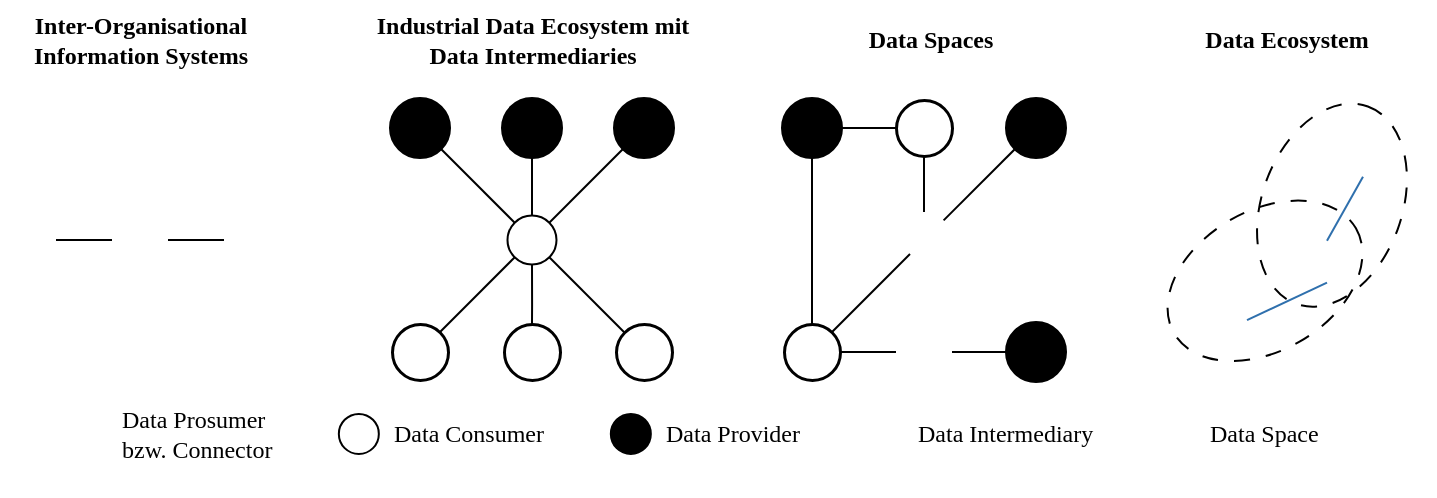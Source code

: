<mxfile version="27.1.6" pages="3">
  <diagram name="architectures" id="TW-Pl4PVOoqliyeGaSN4">
    <mxGraphModel dx="811" dy="138" grid="0" gridSize="10" guides="1" tooltips="1" connect="1" arrows="1" fold="1" page="0" pageScale="1" pageWidth="827" pageHeight="1169" math="0" shadow="0">
      <root>
        <mxCell id="0" />
        <mxCell id="1" parent="0" />
        <mxCell id="64m2rop3GXZwl_2_S2sW-119" value="&lt;div&gt;&lt;br/&gt;&lt;/div&gt;" style="shape=image;html=1;verticalAlign=top;verticalLabelPosition=bottom;labelBackgroundColor=#ffffff;imageAspect=0;aspect=fixed;image=https://cdn1.iconfinder.com/data/icons/bootstrap-vol-2/16/circle-half-128.png" vertex="1" parent="1">
          <mxGeometry x="193.42" y="676.97" width="20" height="20" as="geometry" />
        </mxCell>
        <mxCell id="64m2rop3GXZwl_2_S2sW-120" value="&lt;div&gt;Data Prosumer&lt;/div&gt;&lt;div&gt;bzw. Connector&lt;/div&gt;" style="text;html=1;align=left;verticalAlign=middle;resizable=0;points=[];autosize=1;strokeColor=none;fillColor=none;fontFamily=CMU;fontSource=https%3A%2F%2Fcdn.jsdelivr.net%2Fgh%2Fbitmaks%2Fcm-web-fonts%40latest%2Ffont%2FSerif%2Fcmunrm.woff;" vertex="1" parent="1">
          <mxGeometry x="219.42" y="666.97" width="110" height="40" as="geometry" />
        </mxCell>
        <mxCell id="64m2rop3GXZwl_2_S2sW-121" value="" style="ellipse;whiteSpace=wrap;html=1;aspect=fixed;strokeWidth=1;" vertex="1" parent="1">
          <mxGeometry x="329.42" y="676.97" width="20" height="20" as="geometry" />
        </mxCell>
        <mxCell id="64m2rop3GXZwl_2_S2sW-122" value="&lt;div align=&quot;left&quot;&gt;Data Consumer&lt;/div&gt;" style="text;html=1;align=left;verticalAlign=middle;resizable=0;points=[];autosize=1;strokeColor=none;fillColor=none;fontFamily=CMU;fontSource=https%3A%2F%2Fcdn.jsdelivr.net%2Fgh%2Fbitmaks%2Fcm-web-fonts%40latest%2Ffont%2FSerif%2Fcmunrm.woff;" vertex="1" parent="1">
          <mxGeometry x="355.42" y="671.97" width="110" height="30" as="geometry" />
        </mxCell>
        <mxCell id="64m2rop3GXZwl_2_S2sW-123" value="" style="shape=image;html=1;verticalAlign=top;verticalLabelPosition=bottom;labelBackgroundColor=#ffffff;imageAspect=0;aspect=fixed;image=https://cdn1.iconfinder.com/data/icons/bootstrap-vol-2/16/circle-half-128.png;rotation=0;direction=north;" vertex="1" parent="1">
          <mxGeometry x="591.42" y="676.97" width="20" height="20" as="geometry" />
        </mxCell>
        <mxCell id="64m2rop3GXZwl_2_S2sW-124" value="&lt;div align=&quot;left&quot;&gt;Data Intermediary&lt;/div&gt;" style="text;html=1;align=left;verticalAlign=middle;resizable=0;points=[];autosize=1;strokeColor=none;fillColor=none;fontFamily=CMU;fontSource=https%3A%2F%2Fcdn.jsdelivr.net%2Fgh%2Fbitmaks%2Fcm-web-fonts%40latest%2Ffont%2FSerif%2Fcmunrm.woff;" vertex="1" parent="1">
          <mxGeometry x="617.42" y="671.97" width="120" height="30" as="geometry" />
        </mxCell>
        <mxCell id="64m2rop3GXZwl_2_S2sW-140" value="" style="shape=image;html=1;verticalAlign=top;verticalLabelPosition=bottom;labelBackgroundColor=#ffffff;imageAspect=0;aspect=fixed;image=https://cdn4.iconfinder.com/data/icons/essential-app-1/16/share-link-connection-network-128.png" vertex="1" parent="1">
          <mxGeometry x="737.42" y="676.97" width="20" height="20" as="geometry" />
        </mxCell>
        <mxCell id="64m2rop3GXZwl_2_S2sW-141" value="&lt;div align=&quot;left&quot;&gt;Data Space&lt;/div&gt;" style="text;html=1;align=left;verticalAlign=middle;resizable=0;points=[];autosize=1;strokeColor=none;fillColor=none;fontFamily=CMU;fontSource=https%3A%2F%2Fcdn.jsdelivr.net%2Fgh%2Fbitmaks%2Fcm-web-fonts%40latest%2Ffont%2FSerif%2Fcmunrm.woff;" vertex="1" parent="1">
          <mxGeometry x="763.42" y="671.97" width="80" height="30" as="geometry" />
        </mxCell>
        <mxCell id="64m2rop3GXZwl_2_S2sW-144" value="" style="group" vertex="1" connectable="0" parent="1">
          <mxGeometry x="160" y="470" width="716.842" height="196.971" as="geometry" />
        </mxCell>
        <mxCell id="64m2rop3GXZwl_2_S2sW-126" value="&lt;div&gt;Inter-Organisational&lt;/div&gt;&lt;div&gt;Information Systems&lt;/div&gt;" style="text;html=1;align=center;verticalAlign=middle;resizable=0;points=[];autosize=1;strokeColor=none;fillColor=none;fontFamily=CMU;fontSource=https%3A%2F%2Fcdn.jsdelivr.net%2Fgh%2Fbitmaks%2Fcm-web-fonts%40latest%2Ffont%2FSerif%2Fcmunrm.woff;fontStyle=1" vertex="1" parent="64m2rop3GXZwl_2_S2sW-144">
          <mxGeometry x="5" width="130" height="40" as="geometry" />
        </mxCell>
        <mxCell id="64m2rop3GXZwl_2_S2sW-127" value="&lt;div&gt;Industrial Data Ecosystem mit&lt;/div&gt;&lt;div&gt;Data Intermediaries&lt;/div&gt;" style="text;html=1;align=center;verticalAlign=middle;resizable=0;points=[];autosize=1;strokeColor=none;fillColor=none;fontFamily=CMU;fontSource=https%3A%2F%2Fcdn.jsdelivr.net%2Fgh%2Fbitmaks%2Fcm-web-fonts%40latest%2Ffont%2FSerif%2Fcmunrm.woff;fontStyle=1" vertex="1" parent="64m2rop3GXZwl_2_S2sW-144">
          <mxGeometry x="171" width="190" height="40" as="geometry" />
        </mxCell>
        <mxCell id="64m2rop3GXZwl_2_S2sW-128" value="Data Spaces" style="text;html=1;align=center;verticalAlign=middle;resizable=0;points=[];autosize=1;strokeColor=none;fillColor=none;fontFamily=CMU;fontSource=https%3A%2F%2Fcdn.jsdelivr.net%2Fgh%2Fbitmaks%2Fcm-web-fonts%40latest%2Ffont%2FSerif%2Fcmunrm.woff;fontStyle=1" vertex="1" parent="64m2rop3GXZwl_2_S2sW-144">
          <mxGeometry x="420" y="5" width="90" height="30" as="geometry" />
        </mxCell>
        <mxCell id="64m2rop3GXZwl_2_S2sW-17" style="edgeStyle=orthogonalEdgeStyle;rounded=0;orthogonalLoop=1;jettySize=auto;html=1;endArrow=none;startFill=0;" edge="1" parent="64m2rop3GXZwl_2_S2sW-144" source="64m2rop3GXZwl_2_S2sW-18" target="64m2rop3GXZwl_2_S2sW-8">
          <mxGeometry relative="1" as="geometry" />
        </mxCell>
        <mxCell id="64m2rop3GXZwl_2_S2sW-15" value="" style="endArrow=none;html=1;rounded=0;exitX=0;exitY=0;exitDx=0;exitDy=0;" edge="1" parent="64m2rop3GXZwl_2_S2sW-144" source="64m2rop3GXZwl_2_S2sW-18" target="64m2rop3GXZwl_2_S2sW-12">
          <mxGeometry width="50" height="50" relative="1" as="geometry">
            <mxPoint x="252" y="106" as="sourcePoint" />
            <mxPoint x="217" y="78" as="targetPoint" />
          </mxGeometry>
        </mxCell>
        <mxCell id="64m2rop3GXZwl_2_S2sW-16" value="" style="endArrow=none;html=1;rounded=0;exitX=0;exitY=1;exitDx=0;exitDy=0;" edge="1" parent="64m2rop3GXZwl_2_S2sW-144" source="64m2rop3GXZwl_2_S2sW-13" target="64m2rop3GXZwl_2_S2sW-9">
          <mxGeometry width="50" height="50" relative="1" as="geometry">
            <mxPoint x="295.4" y="205.4" as="sourcePoint" />
            <mxPoint x="203" y="113" as="targetPoint" />
          </mxGeometry>
        </mxCell>
        <mxCell id="64m2rop3GXZwl_2_S2sW-6" style="edgeStyle=orthogonalEdgeStyle;rounded=0;orthogonalLoop=1;jettySize=auto;html=1;entryX=0;entryY=0.5;entryDx=0;entryDy=0;endArrow=none;startFill=0;" edge="1" parent="64m2rop3GXZwl_2_S2sW-144" source="64m2rop3GXZwl_2_S2sW-1" target="64m2rop3GXZwl_2_S2sW-2">
          <mxGeometry relative="1" as="geometry" />
        </mxCell>
        <mxCell id="64m2rop3GXZwl_2_S2sW-1" value="" style="shape=image;html=1;verticalAlign=top;verticalLabelPosition=bottom;labelBackgroundColor=#ffffff;imageAspect=0;aspect=fixed;image=https://cdn1.iconfinder.com/data/icons/bootstrap-vol-2/16/circle-half-128.png" vertex="1" parent="64m2rop3GXZwl_2_S2sW-144">
          <mxGeometry y="106" width="28" height="28" as="geometry" />
        </mxCell>
        <mxCell id="64m2rop3GXZwl_2_S2sW-5" style="edgeStyle=orthogonalEdgeStyle;rounded=0;orthogonalLoop=1;jettySize=auto;html=1;entryX=0;entryY=0.5;entryDx=0;entryDy=0;endArrow=none;startFill=0;" edge="1" parent="64m2rop3GXZwl_2_S2sW-144" source="64m2rop3GXZwl_2_S2sW-2" target="64m2rop3GXZwl_2_S2sW-3">
          <mxGeometry relative="1" as="geometry" />
        </mxCell>
        <mxCell id="64m2rop3GXZwl_2_S2sW-2" value="" style="shape=image;html=1;verticalAlign=top;verticalLabelPosition=bottom;labelBackgroundColor=#ffffff;imageAspect=0;aspect=fixed;image=https://cdn1.iconfinder.com/data/icons/bootstrap-vol-2/16/circle-half-128.png" vertex="1" parent="64m2rop3GXZwl_2_S2sW-144">
          <mxGeometry x="56" y="106" width="28" height="28" as="geometry" />
        </mxCell>
        <mxCell id="64m2rop3GXZwl_2_S2sW-3" value="" style="shape=image;html=1;verticalAlign=top;verticalLabelPosition=bottom;labelBackgroundColor=#ffffff;imageAspect=0;aspect=fixed;image=https://cdn1.iconfinder.com/data/icons/bootstrap-vol-2/16/circle-half-128.png" vertex="1" parent="64m2rop3GXZwl_2_S2sW-144">
          <mxGeometry x="112" y="106" width="28" height="28" as="geometry" />
        </mxCell>
        <mxCell id="64m2rop3GXZwl_2_S2sW-8" value="" style="ellipse;whiteSpace=wrap;html=1;aspect=fixed;strokeWidth=1.5;" vertex="1" parent="64m2rop3GXZwl_2_S2sW-144">
          <mxGeometry x="252" y="162" width="28" height="28" as="geometry" />
        </mxCell>
        <mxCell id="64m2rop3GXZwl_2_S2sW-9" value="" style="ellipse;whiteSpace=wrap;html=1;aspect=fixed;strokeWidth=1.5;" vertex="1" parent="64m2rop3GXZwl_2_S2sW-144">
          <mxGeometry x="196" y="162" width="28" height="28" as="geometry" />
        </mxCell>
        <mxCell id="64m2rop3GXZwl_2_S2sW-10" value="" style="ellipse;whiteSpace=wrap;html=1;aspect=fixed;strokeWidth=1.5;" vertex="1" parent="64m2rop3GXZwl_2_S2sW-144">
          <mxGeometry x="308" y="162" width="28" height="28" as="geometry" />
        </mxCell>
        <mxCell id="64m2rop3GXZwl_2_S2sW-11" value="" style="ellipse;whiteSpace=wrap;html=1;aspect=fixed;strokeWidth=3;fillColor=#000000;" vertex="1" parent="64m2rop3GXZwl_2_S2sW-144">
          <mxGeometry x="252" y="50" width="28" height="28" as="geometry" />
        </mxCell>
        <mxCell id="64m2rop3GXZwl_2_S2sW-12" value="" style="ellipse;whiteSpace=wrap;html=1;aspect=fixed;strokeWidth=3;fillColor=#000000;" vertex="1" parent="64m2rop3GXZwl_2_S2sW-144">
          <mxGeometry x="196" y="50" width="28" height="28" as="geometry" />
        </mxCell>
        <mxCell id="64m2rop3GXZwl_2_S2sW-13" value="" style="ellipse;whiteSpace=wrap;html=1;aspect=fixed;strokeWidth=3;fillColor=#000000;" vertex="1" parent="64m2rop3GXZwl_2_S2sW-144">
          <mxGeometry x="308" y="50" width="28" height="28" as="geometry" />
        </mxCell>
        <mxCell id="64m2rop3GXZwl_2_S2sW-19" value="" style="endArrow=none;html=1;rounded=0;exitX=0;exitY=0;exitDx=0;exitDy=0;" edge="1" parent="64m2rop3GXZwl_2_S2sW-144" source="64m2rop3GXZwl_2_S2sW-10" target="64m2rop3GXZwl_2_S2sW-18">
          <mxGeometry width="50" height="50" relative="1" as="geometry">
            <mxPoint x="312.2" y="166.2" as="sourcePoint" />
            <mxPoint x="219.8" y="73.8" as="targetPoint" />
          </mxGeometry>
        </mxCell>
        <mxCell id="64m2rop3GXZwl_2_S2sW-23" style="edgeStyle=orthogonalEdgeStyle;rounded=0;orthogonalLoop=1;jettySize=auto;html=1;exitX=1;exitY=0.5;exitDx=0;exitDy=0;endArrow=none;startFill=0;" edge="1" parent="64m2rop3GXZwl_2_S2sW-144" source="64m2rop3GXZwl_2_S2sW-20" target="64m2rop3GXZwl_2_S2sW-21">
          <mxGeometry relative="1" as="geometry" />
        </mxCell>
        <mxCell id="64m2rop3GXZwl_2_S2sW-20" value="" style="ellipse;whiteSpace=wrap;html=1;aspect=fixed;strokeWidth=1.5;" vertex="1" parent="64m2rop3GXZwl_2_S2sW-144">
          <mxGeometry x="392" y="162" width="28" height="28" as="geometry" />
        </mxCell>
        <mxCell id="64m2rop3GXZwl_2_S2sW-24" style="edgeStyle=orthogonalEdgeStyle;rounded=0;orthogonalLoop=1;jettySize=auto;html=1;exitX=1;exitY=0.5;exitDx=0;exitDy=0;entryX=0;entryY=0.5;entryDx=0;entryDy=0;endArrow=none;startFill=0;" edge="1" parent="64m2rop3GXZwl_2_S2sW-144" source="64m2rop3GXZwl_2_S2sW-21" target="64m2rop3GXZwl_2_S2sW-22">
          <mxGeometry relative="1" as="geometry" />
        </mxCell>
        <mxCell id="64m2rop3GXZwl_2_S2sW-21" value="" style="shape=image;html=1;verticalAlign=top;verticalLabelPosition=bottom;labelBackgroundColor=#ffffff;imageAspect=0;aspect=fixed;image=https://cdn1.iconfinder.com/data/icons/bootstrap-vol-2/16/circle-half-128.png" vertex="1" parent="64m2rop3GXZwl_2_S2sW-144">
          <mxGeometry x="448" y="162" width="28" height="28" as="geometry" />
        </mxCell>
        <mxCell id="64m2rop3GXZwl_2_S2sW-22" value="" style="ellipse;whiteSpace=wrap;html=1;aspect=fixed;strokeWidth=3;fillColor=#000000;" vertex="1" parent="64m2rop3GXZwl_2_S2sW-144">
          <mxGeometry x="504" y="162" width="28" height="28" as="geometry" />
        </mxCell>
        <mxCell id="64m2rop3GXZwl_2_S2sW-37" value="" style="ellipse;whiteSpace=wrap;html=1;aspect=fixed;strokeWidth=3;fillColor=#000000;" vertex="1" parent="64m2rop3GXZwl_2_S2sW-144">
          <mxGeometry x="392" y="50" width="28" height="28" as="geometry" />
        </mxCell>
        <mxCell id="64m2rop3GXZwl_2_S2sW-38" style="edgeStyle=orthogonalEdgeStyle;rounded=0;orthogonalLoop=1;jettySize=auto;html=1;endArrow=none;startFill=0;" edge="1" parent="64m2rop3GXZwl_2_S2sW-144" source="64m2rop3GXZwl_2_S2sW-37">
          <mxGeometry relative="1" as="geometry">
            <mxPoint x="406" y="162" as="targetPoint" />
          </mxGeometry>
        </mxCell>
        <mxCell id="64m2rop3GXZwl_2_S2sW-39" value="" style="shape=image;html=1;verticalAlign=top;verticalLabelPosition=bottom;labelBackgroundColor=#ffffff;imageAspect=0;aspect=fixed;image=https://cdn1.iconfinder.com/data/icons/bootstrap-vol-2/16/circle-half-128.png" vertex="1" parent="64m2rop3GXZwl_2_S2sW-144">
          <mxGeometry x="448" y="106" width="28" height="28" as="geometry" />
        </mxCell>
        <mxCell id="64m2rop3GXZwl_2_S2sW-42" value="" style="endArrow=none;html=1;rounded=0;exitX=1;exitY=0;exitDx=0;exitDy=0;entryX=0.25;entryY=0.75;entryDx=0;entryDy=0;entryPerimeter=0;" edge="1" parent="64m2rop3GXZwl_2_S2sW-144" source="64m2rop3GXZwl_2_S2sW-20" target="64m2rop3GXZwl_2_S2sW-39">
          <mxGeometry width="50" height="50" relative="1" as="geometry">
            <mxPoint x="441" y="155" as="sourcePoint" />
            <mxPoint x="476" y="120" as="targetPoint" />
          </mxGeometry>
        </mxCell>
        <mxCell id="64m2rop3GXZwl_2_S2sW-43" value="" style="ellipse;whiteSpace=wrap;html=1;aspect=fixed;strokeWidth=3;fillColor=#000000;" vertex="1" parent="64m2rop3GXZwl_2_S2sW-144">
          <mxGeometry x="504" y="50" width="28" height="28" as="geometry" />
        </mxCell>
        <mxCell id="64m2rop3GXZwl_2_S2sW-44" value="" style="endArrow=none;html=1;rounded=0;exitX=1;exitY=0;exitDx=0;exitDy=0;entryX=0.25;entryY=0.75;entryDx=0;entryDy=0;entryPerimeter=0;" edge="1" parent="64m2rop3GXZwl_2_S2sW-144">
          <mxGeometry width="50" height="50" relative="1" as="geometry">
            <mxPoint x="471.8" y="110.2" as="sourcePoint" />
            <mxPoint x="511" y="71" as="targetPoint" />
          </mxGeometry>
        </mxCell>
        <mxCell id="64m2rop3GXZwl_2_S2sW-48" style="edgeStyle=orthogonalEdgeStyle;rounded=0;orthogonalLoop=1;jettySize=auto;html=1;exitX=0.5;exitY=1;exitDx=0;exitDy=0;entryX=0.5;entryY=0;entryDx=0;entryDy=0;endArrow=none;startFill=0;jumpSize=1;" edge="1" parent="64m2rop3GXZwl_2_S2sW-144" source="64m2rop3GXZwl_2_S2sW-46" target="64m2rop3GXZwl_2_S2sW-39">
          <mxGeometry relative="1" as="geometry" />
        </mxCell>
        <mxCell id="64m2rop3GXZwl_2_S2sW-50" style="edgeStyle=orthogonalEdgeStyle;rounded=0;orthogonalLoop=1;jettySize=auto;html=1;entryX=1;entryY=0.5;entryDx=0;entryDy=0;endArrow=none;startFill=0;" edge="1" parent="64m2rop3GXZwl_2_S2sW-144" source="64m2rop3GXZwl_2_S2sW-46" target="64m2rop3GXZwl_2_S2sW-37">
          <mxGeometry relative="1" as="geometry" />
        </mxCell>
        <mxCell id="64m2rop3GXZwl_2_S2sW-46" value="" style="ellipse;whiteSpace=wrap;html=1;aspect=fixed;strokeWidth=1.5;" vertex="1" parent="64m2rop3GXZwl_2_S2sW-144">
          <mxGeometry x="448" y="50" width="28" height="28" as="geometry" />
        </mxCell>
        <mxCell id="64m2rop3GXZwl_2_S2sW-49" value="" style="edgeStyle=orthogonalEdgeStyle;rounded=0;orthogonalLoop=1;jettySize=auto;html=1;endArrow=none;startFill=0;" edge="1" parent="64m2rop3GXZwl_2_S2sW-144" source="64m2rop3GXZwl_2_S2sW-11" target="64m2rop3GXZwl_2_S2sW-18">
          <mxGeometry relative="1" as="geometry">
            <mxPoint x="266" y="78" as="sourcePoint" />
            <mxPoint x="266" y="162" as="targetPoint" />
          </mxGeometry>
        </mxCell>
        <mxCell id="64m2rop3GXZwl_2_S2sW-18" value="" style="ellipse;whiteSpace=wrap;html=1;aspect=fixed;strokeWidth=1;" vertex="1" parent="64m2rop3GXZwl_2_S2sW-144">
          <mxGeometry x="253.75" y="107.75" width="24.5" height="24.5" as="geometry" />
        </mxCell>
        <mxCell id="64m2rop3GXZwl_2_S2sW-7" value="" style="shape=image;html=1;verticalAlign=top;verticalLabelPosition=bottom;labelBackgroundColor=#ffffff;imageAspect=0;aspect=fixed;image=https://cdn1.iconfinder.com/data/icons/bootstrap-vol-2/16/circle-half-128.png;rotation=0;direction=north;" vertex="1" parent="64m2rop3GXZwl_2_S2sW-144">
          <mxGeometry x="253" y="107" width="26" height="26" as="geometry" />
        </mxCell>
        <mxCell id="64m2rop3GXZwl_2_S2sW-142" value="Data Ecosystem" style="text;html=1;align=center;verticalAlign=middle;resizable=0;points=[];autosize=1;strokeColor=none;fillColor=none;fontFamily=CMU;fontSource=https%3A%2F%2Fcdn.jsdelivr.net%2Fgh%2Fbitmaks%2Fcm-web-fonts%40latest%2Ffont%2FSerif%2Fcmunrm.woff;fontStyle=1" vertex="1" parent="64m2rop3GXZwl_2_S2sW-144">
          <mxGeometry x="588.19" y="5" width="110" height="30" as="geometry" />
        </mxCell>
        <mxCell id="64m2rop3GXZwl_2_S2sW-143" value="" style="group" vertex="1" connectable="0" parent="64m2rop3GXZwl_2_S2sW-144">
          <mxGeometry x="569.534" y="41.276" width="147.308" height="155.695" as="geometry" />
        </mxCell>
        <mxCell id="64m2rop3GXZwl_2_S2sW-139" value="" style="endArrow=none;html=1;rounded=0;strokeColor=light-dark(#2F70AD,#2F70AD);" edge="1" parent="64m2rop3GXZwl_2_S2sW-143">
          <mxGeometry width="50" height="50" relative="1" as="geometry">
            <mxPoint x="93.966" y="79.054" as="sourcePoint" />
            <mxPoint x="111.966" y="47.054" as="targetPoint" />
          </mxGeometry>
        </mxCell>
        <mxCell id="64m2rop3GXZwl_2_S2sW-137" value="" style="ellipse;whiteSpace=wrap;html=1;rotation=-70;fillColor=none;dashed=1;dashPattern=8 8;" vertex="1" parent="64m2rop3GXZwl_2_S2sW-143">
          <mxGeometry x="43.963" y="26.305" width="105" height="70" as="geometry" />
        </mxCell>
        <mxCell id="64m2rop3GXZwl_2_S2sW-132" value="" style="ellipse;whiteSpace=wrap;html=1;rotation=-30;fillColor=none;dashed=1;dashPattern=8 8;" vertex="1" parent="64m2rop3GXZwl_2_S2sW-143">
          <mxGeometry x="10.466" y="64.134" width="105" height="70" as="geometry" />
        </mxCell>
        <mxCell id="64m2rop3GXZwl_2_S2sW-134" value="" style="endArrow=none;html=1;rounded=0;strokeColor=light-dark(#2F70AD,#2F70AD);" edge="1" parent="64m2rop3GXZwl_2_S2sW-143">
          <mxGeometry width="50" height="50" relative="1" as="geometry">
            <mxPoint x="53.966" y="118.804" as="sourcePoint" />
            <mxPoint x="93.966" y="100.054" as="targetPoint" />
          </mxGeometry>
        </mxCell>
        <mxCell id="64m2rop3GXZwl_2_S2sW-130" value="" style="shape=image;html=1;verticalAlign=top;verticalLabelPosition=bottom;labelBackgroundColor=#ffffff;imageAspect=0;aspect=fixed;image=https://cdn4.iconfinder.com/data/icons/essential-app-1/16/share-link-connection-network-128.png" vertex="1" parent="64m2rop3GXZwl_2_S2sW-143">
          <mxGeometry x="28.966" y="94.634" width="28" height="28" as="geometry" />
        </mxCell>
        <mxCell id="64m2rop3GXZwl_2_S2sW-131" value="" style="shape=image;html=1;verticalAlign=top;verticalLabelPosition=bottom;labelBackgroundColor=#ffffff;imageAspect=0;aspect=fixed;image=https://cdn4.iconfinder.com/data/icons/essential-app-1/16/share-link-connection-network-128.png" vertex="1" parent="64m2rop3GXZwl_2_S2sW-143">
          <mxGeometry x="68.966" y="75.634" width="28" height="28" as="geometry" />
        </mxCell>
        <mxCell id="64m2rop3GXZwl_2_S2sW-135" value="" style="shape=image;html=1;verticalAlign=top;verticalLabelPosition=bottom;labelBackgroundColor=#ffffff;imageAspect=0;aspect=fixed;image=https://cdn4.iconfinder.com/data/icons/essential-app-1/16/share-link-connection-network-128.png" vertex="1" parent="64m2rop3GXZwl_2_S2sW-143">
          <mxGeometry x="87.466" y="23.304" width="28" height="28" as="geometry" />
        </mxCell>
        <mxCell id="TApkLZbQQTvGUhAbI4in-1" value="" style="ellipse;whiteSpace=wrap;html=1;aspect=fixed;strokeWidth=1;fillColor=#000000;" vertex="1" parent="1">
          <mxGeometry x="465.42" y="676.97" width="20" height="20" as="geometry" />
        </mxCell>
        <mxCell id="TApkLZbQQTvGUhAbI4in-2" value="&lt;div align=&quot;left&quot;&gt;Data Provider&lt;/div&gt;" style="text;html=1;align=left;verticalAlign=middle;resizable=0;points=[];autosize=1;strokeColor=none;fillColor=none;fontFamily=CMU;fontSource=https%3A%2F%2Fcdn.jsdelivr.net%2Fgh%2Fbitmaks%2Fcm-web-fonts%40latest%2Ffont%2FSerif%2Fcmunrm.woff;" vertex="1" parent="1">
          <mxGeometry x="491.42" y="671.97" width="100" height="30" as="geometry" />
        </mxCell>
      </root>
    </mxGraphModel>
  </diagram>
  <diagram id="UNpLsLgJrClfHdt6tvWv" name="central vs decentral">
    <mxGraphModel dx="877" dy="316" grid="1" gridSize="10" guides="1" tooltips="1" connect="1" arrows="1" fold="1" page="0" pageScale="1" pageWidth="827" pageHeight="1169" math="0" shadow="0">
      <root>
        <mxCell id="0" />
        <mxCell id="1" parent="0" />
        <mxCell id="Y7ueRJPAmIVNQxK-gQTx-1" value="" style="sketch=0;outlineConnect=0;fontColor=#232F3E;gradientColor=none;fillColor=#232F3D;strokeColor=none;dashed=0;verticalLabelPosition=bottom;verticalAlign=top;align=center;html=1;fontSize=12;fontStyle=0;aspect=fixed;pointerEvents=1;shape=mxgraph.aws4.user;" vertex="1" parent="1">
          <mxGeometry x="50.33" y="380" width="28" height="28" as="geometry" />
        </mxCell>
        <mxCell id="Y7ueRJPAmIVNQxK-gQTx-2" value="" style="group" vertex="1" connectable="0" parent="1">
          <mxGeometry y="438" width="130" height="49.23" as="geometry" />
        </mxCell>
        <mxCell id="Y7ueRJPAmIVNQxK-gQTx-3" value="" style="sketch=0;verticalLabelPosition=bottom;sketch=0;aspect=fixed;html=1;verticalAlign=top;strokeColor=none;fillColor=#000000;align=center;outlineConnect=0;pointerEvents=1;shape=mxgraph.citrix2.office;" vertex="1" parent="Y7ueRJPAmIVNQxK-gQTx-2">
          <mxGeometry width="50" height="49.23" as="geometry" />
        </mxCell>
        <mxCell id="Y7ueRJPAmIVNQxK-gQTx-4" value="" style="sketch=0;verticalLabelPosition=bottom;sketch=0;aspect=fixed;html=1;verticalAlign=top;strokeColor=none;fillColor=#000000;align=center;outlineConnect=0;pointerEvents=1;shape=mxgraph.citrix2.office;" vertex="1" parent="Y7ueRJPAmIVNQxK-gQTx-2">
          <mxGeometry x="80" width="50" height="49.23" as="geometry" />
        </mxCell>
        <mxCell id="Y7ueRJPAmIVNQxK-gQTx-5" value="" style="group" vertex="1" connectable="0" parent="1">
          <mxGeometry x="-170" y="438" width="130" height="49.23" as="geometry" />
        </mxCell>
        <mxCell id="Y7ueRJPAmIVNQxK-gQTx-6" value="" style="sketch=0;verticalLabelPosition=bottom;sketch=0;aspect=fixed;html=1;verticalAlign=top;strokeColor=none;fillColor=#000000;align=center;outlineConnect=0;pointerEvents=1;shape=mxgraph.citrix2.office;" vertex="1" parent="Y7ueRJPAmIVNQxK-gQTx-5">
          <mxGeometry width="50" height="49.23" as="geometry" />
        </mxCell>
        <mxCell id="Y7ueRJPAmIVNQxK-gQTx-7" value="" style="sketch=0;verticalLabelPosition=bottom;sketch=0;aspect=fixed;html=1;verticalAlign=top;strokeColor=none;fillColor=#000000;align=center;outlineConnect=0;pointerEvents=1;shape=mxgraph.citrix2.office;" vertex="1" parent="Y7ueRJPAmIVNQxK-gQTx-5">
          <mxGeometry x="80" width="50" height="49.23" as="geometry" />
        </mxCell>
        <mxCell id="Y7ueRJPAmIVNQxK-gQTx-8" value="" style="html=1;verticalLabelPosition=bottom;align=center;labelBackgroundColor=#ffffff;verticalAlign=top;strokeWidth=1;strokeColor=light-dark(#2F70AD,#2F70AD);shadow=0;dashed=0;shape=mxgraph.ios7.icons.folder;" vertex="1" parent="Y7ueRJPAmIVNQxK-gQTx-5">
          <mxGeometry x="-5" y="34.73" width="30" height="19.5" as="geometry" />
        </mxCell>
        <mxCell id="Y7ueRJPAmIVNQxK-gQTx-9" value="" style="html=1;verticalLabelPosition=bottom;align=center;labelBackgroundColor=#ffffff;verticalAlign=top;strokeWidth=1;strokeColor=light-dark(#2F70AD,#2F70AD);shadow=0;dashed=0;shape=mxgraph.ios7.icons.folder;" vertex="1" parent="Y7ueRJPAmIVNQxK-gQTx-5">
          <mxGeometry x="75" y="34.73" width="30" height="19.5" as="geometry" />
        </mxCell>
        <mxCell id="Y7ueRJPAmIVNQxK-gQTx-10" value="" style="shape=flexArrow;endArrow=classic;html=1;rounded=0;width=3.738;endSize=2.961;endWidth=5.283;" edge="1" parent="1">
          <mxGeometry width="50" height="50" relative="1" as="geometry">
            <mxPoint x="-118.34" y="417.0" as="sourcePoint" />
            <mxPoint x="-135.34" y="434.0" as="targetPoint" />
          </mxGeometry>
        </mxCell>
        <mxCell id="Y7ueRJPAmIVNQxK-gQTx-11" value="" style="shape=flexArrow;endArrow=classic;html=1;rounded=0;width=3.738;endSize=2.961;endWidth=5.283;" edge="1" parent="1">
          <mxGeometry width="50" height="50" relative="1" as="geometry">
            <mxPoint x="-91.67" y="417.0" as="sourcePoint" />
            <mxPoint x="-74.67" y="434.0" as="targetPoint" />
          </mxGeometry>
        </mxCell>
        <mxCell id="Y7ueRJPAmIVNQxK-gQTx-12" value="" style="shape=flexArrow;endArrow=classic;html=1;rounded=0;width=3.738;endSize=2.961;endWidth=5.283;" edge="1" parent="1">
          <mxGeometry width="50" height="50" relative="1" as="geometry">
            <mxPoint x="34.66" y="434" as="sourcePoint" />
            <mxPoint x="51.66" y="417" as="targetPoint" />
          </mxGeometry>
        </mxCell>
        <mxCell id="Y7ueRJPAmIVNQxK-gQTx-13" value="" style="shape=flexArrow;endArrow=classic;html=1;rounded=0;width=3.738;endSize=2.961;endWidth=5.283;" edge="1" parent="1">
          <mxGeometry width="50" height="50" relative="1" as="geometry">
            <mxPoint x="95.33" y="434" as="sourcePoint" />
            <mxPoint x="78.33" y="417" as="targetPoint" />
          </mxGeometry>
        </mxCell>
        <mxCell id="Y7ueRJPAmIVNQxK-gQTx-14" value="" style="html=1;verticalLabelPosition=bottom;align=center;labelBackgroundColor=#ffffff;verticalAlign=top;strokeWidth=1;strokeColor=light-dark(#2F70AD,#2F70AD);shadow=0;dashed=0;shape=mxgraph.ios7.icons.folder;" vertex="1" parent="1">
          <mxGeometry x="44" y="395.5" width="30" height="19.5" as="geometry" />
        </mxCell>
        <mxCell id="Y7ueRJPAmIVNQxK-gQTx-15" value="" style="sketch=0;outlineConnect=0;fontColor=#232F3E;gradientColor=none;fillColor=#232F3D;strokeColor=none;dashed=0;verticalLabelPosition=bottom;verticalAlign=top;align=center;html=1;fontSize=12;fontStyle=0;aspect=fixed;pointerEvents=1;shape=mxgraph.aws4.user;" vertex="1" parent="1">
          <mxGeometry x="-118.34" y="380" width="28" height="28" as="geometry" />
        </mxCell>
      </root>
    </mxGraphModel>
  </diagram>
  <diagram id="8M-NLZaKJFmu_MMCDbh4" name="triangle">
    <mxGraphModel dx="901" dy="998" grid="1" gridSize="10" guides="1" tooltips="1" connect="1" arrows="1" fold="1" page="0" pageScale="1" pageWidth="827" pageHeight="1169" math="0" shadow="0">
      <root>
        <mxCell id="0" />
        <mxCell id="1" parent="0" />
        <mxCell id="DNFxGTOrfxK8GsVkBPWO-1" style="rounded=0;orthogonalLoop=1;jettySize=auto;html=1;exitX=0.023;exitY=0.944;exitDx=0;exitDy=0;endArrow=none;startFill=0;exitPerimeter=0;" edge="1" parent="1" source="DNFxGTOrfxK8GsVkBPWO-5" target="DNFxGTOrfxK8GsVkBPWO-8">
          <mxGeometry relative="1" as="geometry" />
        </mxCell>
        <mxCell id="DNFxGTOrfxK8GsVkBPWO-2" value="&lt;div&gt;&lt;font data-font-src=&quot;https://cdn.jsdelivr.net/gh/bitmaks/cm-web-fonts@latest/font/Serif/cmunrm.woff&quot; face=&quot;CMU&quot;&gt;Lese- / Schreib-&lt;/font&gt;&lt;/div&gt;&lt;div&gt;&lt;font data-font-src=&quot;https://cdn.jsdelivr.net/gh/bitmaks/cm-web-fonts@latest/font/Serif/cmunrm.woff&quot; face=&quot;CMU&quot;&gt;operationen&lt;/font&gt;&lt;/div&gt;" style="edgeLabel;html=1;align=center;verticalAlign=middle;resizable=0;points=[];" vertex="1" connectable="0" parent="DNFxGTOrfxK8GsVkBPWO-1">
          <mxGeometry x="-0.026" relative="1" as="geometry">
            <mxPoint y="3" as="offset" />
          </mxGeometry>
        </mxCell>
        <mxCell id="DNFxGTOrfxK8GsVkBPWO-3" style="rounded=0;orthogonalLoop=1;jettySize=auto;html=1;exitX=1;exitY=1;exitDx=0;exitDy=0;entryX=0.5;entryY=0;entryDx=0;entryDy=0;endArrow=open;startFill=0;endFill=0;" edge="1" parent="1" source="DNFxGTOrfxK8GsVkBPWO-5" target="DNFxGTOrfxK8GsVkBPWO-9">
          <mxGeometry relative="1" as="geometry" />
        </mxCell>
        <mxCell id="DNFxGTOrfxK8GsVkBPWO-4" value="&lt;div&gt;&lt;font data-font-src=&quot;https://cdn.jsdelivr.net/gh/bitmaks/cm-web-fonts@latest/font/Serif/cmunrm.woff&quot; face=&quot;CMU&quot;&gt;Identifizierung&lt;/font&gt;&lt;/div&gt;&lt;div&gt;&lt;font data-font-src=&quot;https://cdn.jsdelivr.net/gh/bitmaks/cm-web-fonts@latest/font/Serif/cmunrm.woff&quot; face=&quot;CMU&quot;&gt;Authentifizierung&lt;/font&gt;&lt;/div&gt;" style="edgeLabel;html=1;align=center;verticalAlign=middle;resizable=0;points=[];" vertex="1" connectable="0" parent="DNFxGTOrfxK8GsVkBPWO-3">
          <mxGeometry x="-0.09" y="2" relative="1" as="geometry">
            <mxPoint x="1" y="7" as="offset" />
          </mxGeometry>
        </mxCell>
        <mxCell id="DNFxGTOrfxK8GsVkBPWO-5" value="&lt;font face=&quot;CMU&quot; data-font-src=&quot;https://cdn.jsdelivr.net/gh/bitmaks/cm-web-fonts@latest/font/Serif/cmunrm.woff&quot;&gt;Anwendung&lt;br&gt;– Web –&lt;/font&gt;" style="rounded=1;whiteSpace=wrap;html=1;fontStyle=1" vertex="1" parent="1">
          <mxGeometry x="380" y="-30" width="120" height="60" as="geometry" />
        </mxCell>
        <mxCell id="DNFxGTOrfxK8GsVkBPWO-6" style="edgeStyle=orthogonalEdgeStyle;rounded=0;orthogonalLoop=1;jettySize=auto;html=1;endArrow=none;startFill=0;startArrow=open;" edge="1" parent="1" source="DNFxGTOrfxK8GsVkBPWO-8" target="DNFxGTOrfxK8GsVkBPWO-9">
          <mxGeometry relative="1" as="geometry" />
        </mxCell>
        <mxCell id="DNFxGTOrfxK8GsVkBPWO-7" value="&lt;font data-font-src=&quot;https://cdn.jsdelivr.net/gh/bitmaks/cm-web-fonts@latest/font/Serif/cmunrm.woff&quot; face=&quot;CMU&quot;&gt;identifiziert&lt;/font&gt;" style="edgeLabel;html=1;align=center;verticalAlign=middle;resizable=0;points=[];" vertex="1" connectable="0" parent="DNFxGTOrfxK8GsVkBPWO-6">
          <mxGeometry x="-0.199" relative="1" as="geometry">
            <mxPoint x="12" as="offset" />
          </mxGeometry>
        </mxCell>
        <mxCell id="DNFxGTOrfxK8GsVkBPWO-8" value="&lt;font face=&quot;CMU&quot;&gt;Daten&lt;br&gt;– Pods –&lt;/font&gt;" style="rounded=1;whiteSpace=wrap;html=1;fontStyle=1" vertex="1" parent="1">
          <mxGeometry x="260" y="90" width="120" height="60" as="geometry" />
        </mxCell>
        <mxCell id="DNFxGTOrfxK8GsVkBPWO-9" value="&lt;div&gt;&lt;font face=&quot;CMU&quot;&gt;Identität&lt;/font&gt;&lt;/div&gt;&lt;div&gt;&lt;font face=&quot;CMU&quot;&gt;– WebID –&lt;/font&gt;&lt;/div&gt;" style="rounded=1;whiteSpace=wrap;html=1;fontStyle=1" vertex="1" parent="1">
          <mxGeometry x="500" y="90" width="120" height="60" as="geometry" />
        </mxCell>
      </root>
    </mxGraphModel>
  </diagram>
</mxfile>
